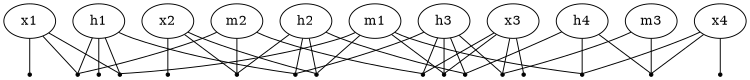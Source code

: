 graph {
  size="5,5";

  var7493989779944505345[label="h1", pos="0,0!"];
  var7493989779944505346[label="h2", pos="0,0!"];
  var7493989779944505347[label="h3", pos="0,0!"];
  var7493989779944505348[label="h4", pos="0,0!"];
  var7854277750134145025[label="m1", pos="1,0!"];
  var7854277750134145026[label="m2", pos="2,1!"];
  var7854277750134145027[label="m3", pos="4,0!"];
  var8646911284551352321[label="x1", pos="1,0!"];
  var8646911284551352322[label="x2", pos="1,1!"];
  var8646911284551352323[label="x3", pos="0,0!"];
  var8646911284551352324[label="x4", pos="0,0!"];

  factor0[label="", shape=point];
  var8646911284551352321--factor0;
  factor1[label="", shape=point];
  var8646911284551352322--factor1;
  factor2[label="", shape=point];
  var8646911284551352323--factor2;
  factor3[label="", shape=point];
  var8646911284551352324--factor3;
  factor4[label="", shape=point];
  var7493989779944505345--factor4;
  factor5[label="", shape=point];
  var7854277750134145025--factor5;
  var8646911284551352321--factor5;
  var7493989779944505345--factor5;
  factor6[label="", shape=point];
  var7854277750134145025--factor6;
  var8646911284551352322--factor6;
  var7493989779944505346--factor6;
  factor7[label="", shape=point];
  var7854277750134145025--factor7;
  var8646911284551352323--factor7;
  var7493989779944505347--factor7;
  factor8[label="", shape=point];
  var7854277750134145025--factor8;
  var8646911284551352324--factor8;
  var7493989779944505348--factor8;
  factor9[label="", shape=point];
  var7854277750134145026--factor9;
  var8646911284551352321--factor9;
  var7493989779944505345--factor9;
  factor10[label="", shape=point];
  var7854277750134145026--factor10;
  var8646911284551352322--factor10;
  var7493989779944505346--factor10;
  factor11[label="", shape=point];
  var7854277750134145026--factor11;
  var8646911284551352323--factor11;
  var7493989779944505347--factor11;
  factor12[label="", shape=point];
  var7854277750134145027--factor12;
  var8646911284551352323--factor12;
  var7493989779944505347--factor12;
  factor13[label="", shape=point];
  var7854277750134145027--factor13;
  var8646911284551352324--factor13;
  var7493989779944505348--factor13;
  factor14[label="", shape=point];
  var7493989779944505345--factor14;
  var7493989779944505346--factor14;
  var7493989779944505347--factor14;
  factor15[label="", shape=point];
  var7493989779944505346--factor15;
  var7493989779944505347--factor15;
  var7493989779944505348--factor15;
}

